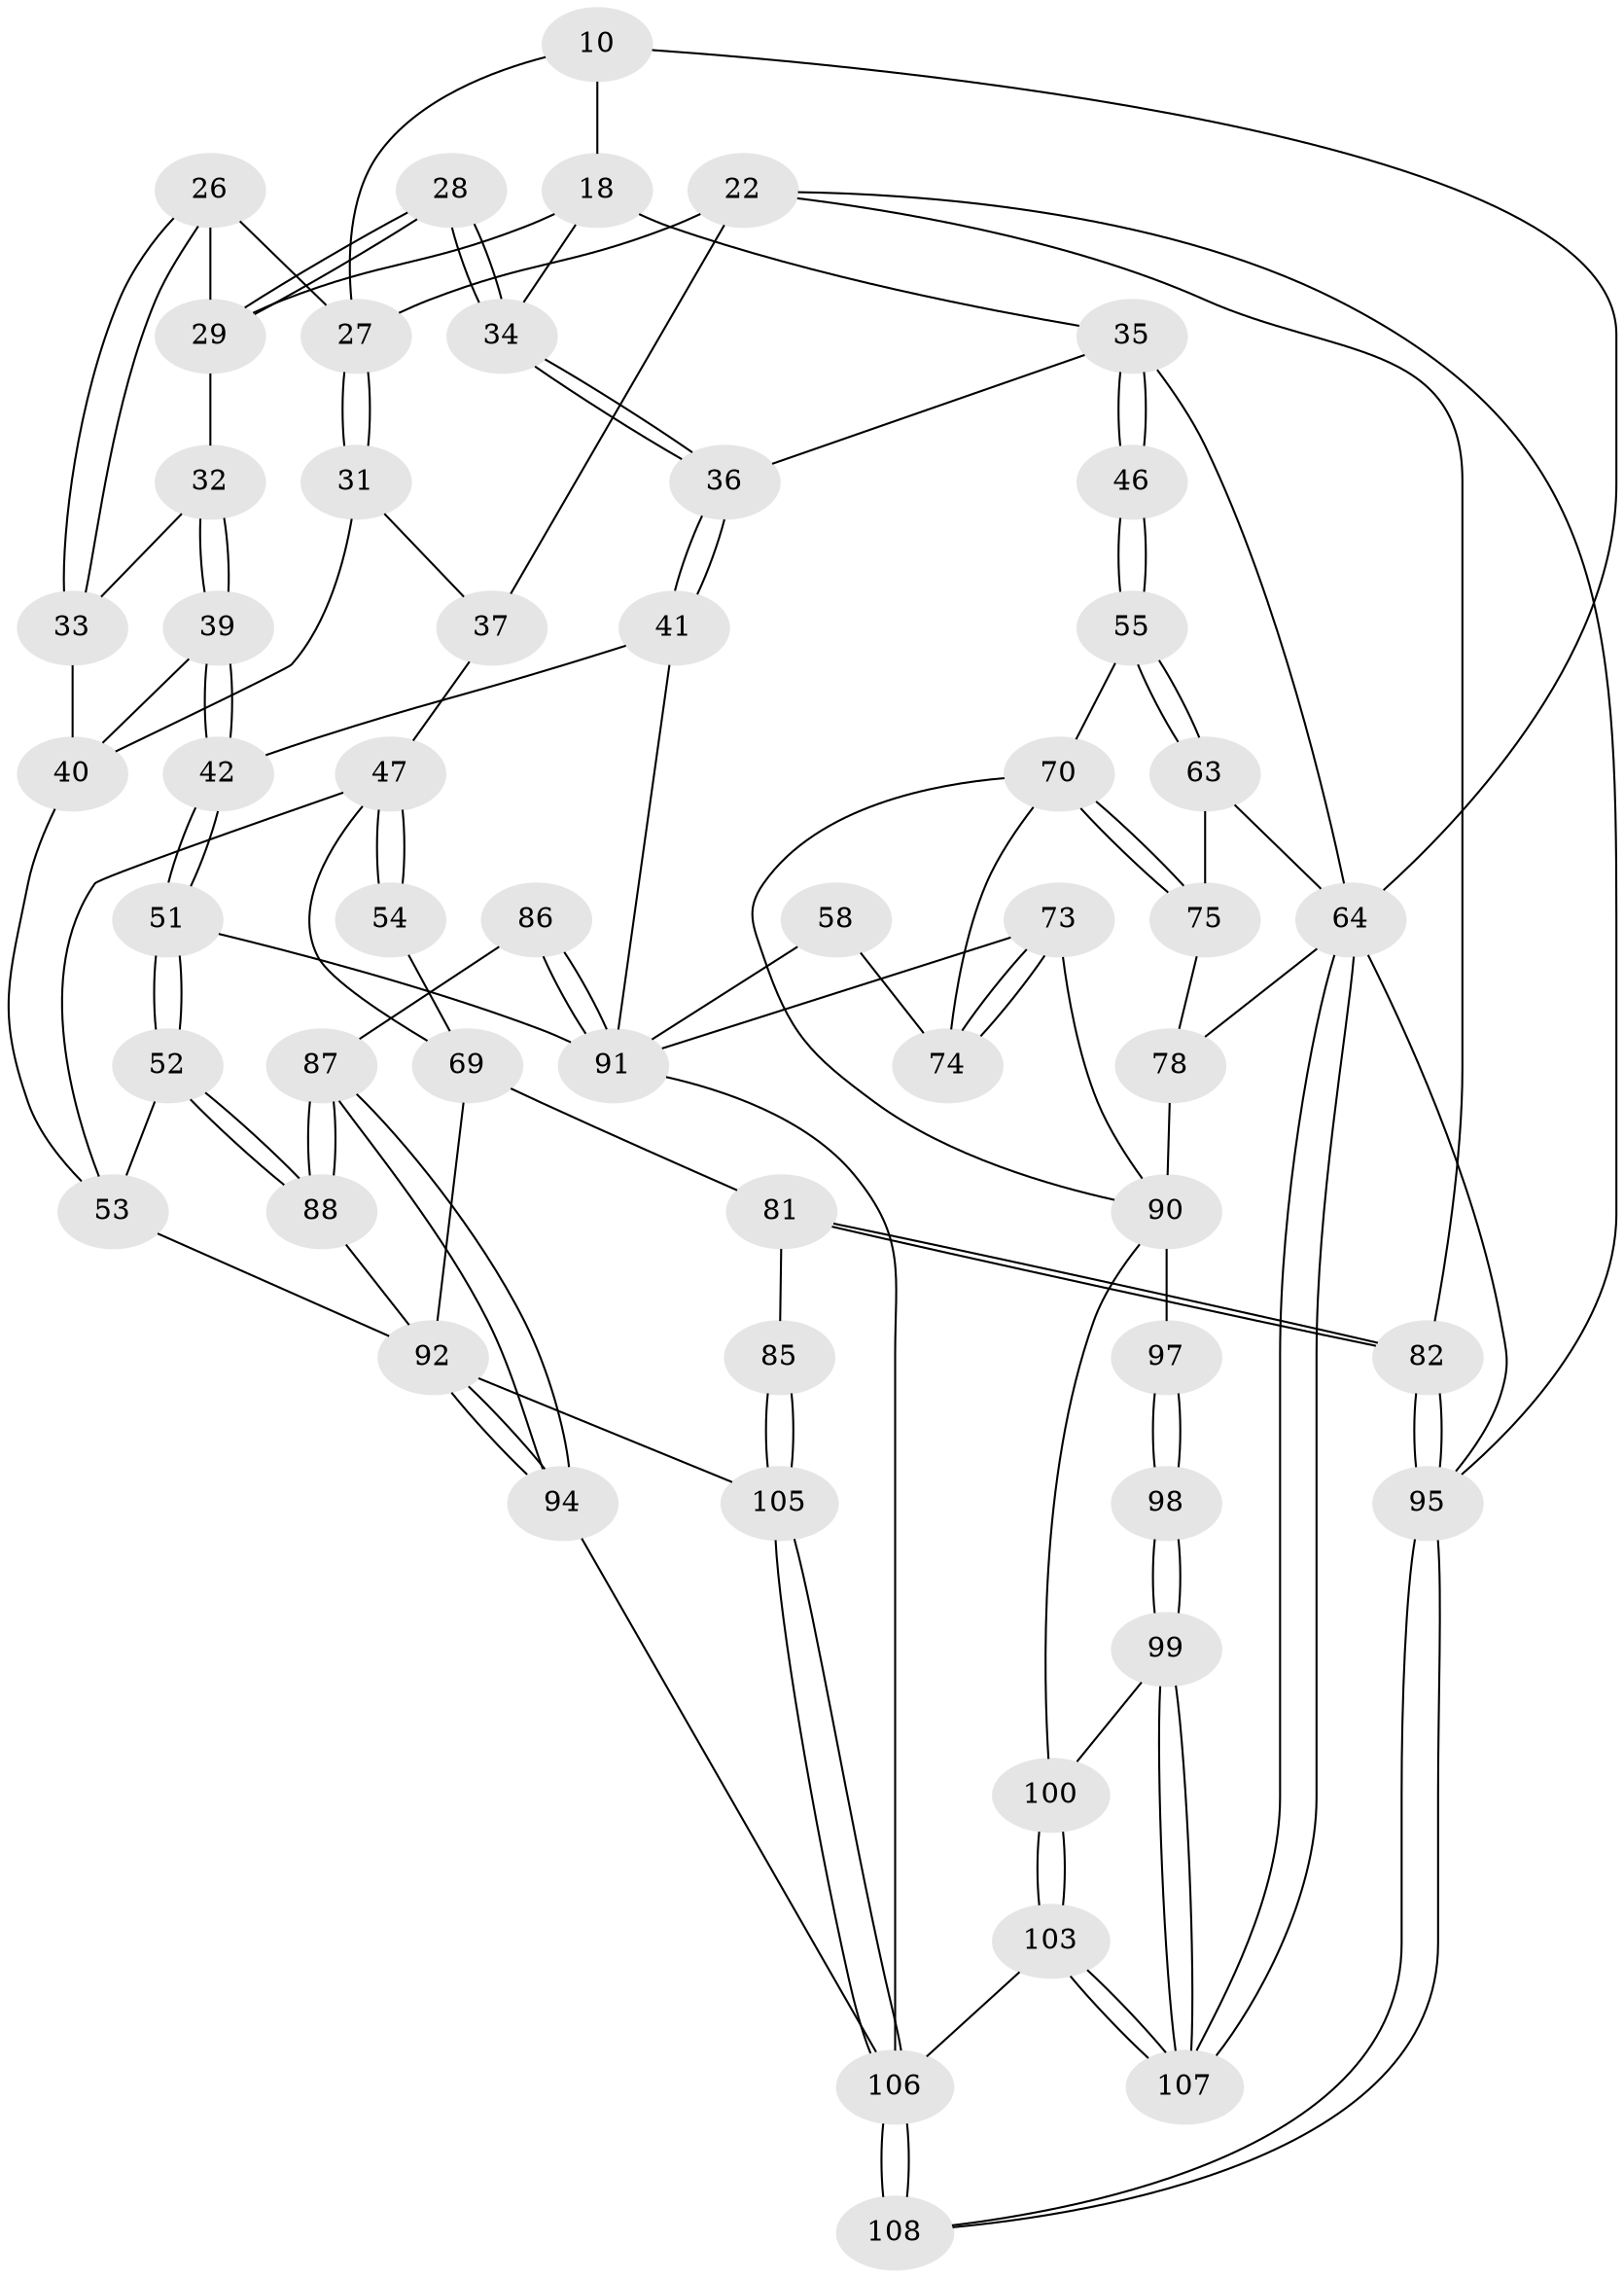 // original degree distribution, {3: 0.027777777777777776, 5: 0.5462962962962963, 4: 0.21296296296296297, 6: 0.21296296296296297}
// Generated by graph-tools (version 1.1) at 2025/00/03/09/25 05:00:39]
// undirected, 54 vertices, 121 edges
graph export_dot {
graph [start="1"]
  node [color=gray90,style=filled];
  10 [pos="+0.9452170988000331+0",super="+9+8"];
  18 [pos="+0.7481061538579556+0.13661632298707777",super="+17+4"];
  22 [pos="+0.0303209881794917+0.23967078286528298",super="+16"];
  26 [pos="+0.4508996513617489+0.2468681510926963",super="+6"];
  27 [pos="+0.4176094675271934+0.14900974245547138",super="+14+7"];
  28 [pos="+0.5572178219339221+0.26520537746616507"];
  29 [pos="+0.5561175870684713+0.2649146716909207",super="+5"];
  31 [pos="+0.35486197380447243+0.2812406903749082"];
  32 [pos="+0.5429822604819456+0.2690637567845079"];
  33 [pos="+0.45172384045823005+0.2783258034405369"];
  34 [pos="+0.6265661638075587+0.3095041993925063",super="+19+20"];
  35 [pos="+0.7197081665751814+0.38665556052732286",super="+25+24"];
  36 [pos="+0.6729213917970377+0.38513056467923934"];
  37 [pos="+0.15514152425989475+0.31461949732262",super="+30"];
  39 [pos="+0.4922946742358073+0.4042570278574297"];
  40 [pos="+0.38743971912709685+0.39033545359860655",super="+38"];
  41 [pos="+0.6648204590461414+0.3934904757979767"];
  42 [pos="+0.5653048707748137+0.43914240989235886"];
  46 [pos="+0.7828584232558432+0.3988381313250156"];
  47 [pos="+0.1363060549753041+0.42260318802830116",super="+45+44"];
  51 [pos="+0.48988846317361234+0.6019182755114731"];
  52 [pos="+0.4471733817359429+0.6039514806020986"];
  53 [pos="+0.3965866652036287+0.5701798799012743",super="+43"];
  54 [pos="+0.19902510588582187+0.5373834404013357"];
  55 [pos="+0.8201035419950883+0.454497370818702"];
  58 [pos="+0.6651006358641288+0.5683212721522277"];
  63 [pos="+0.9068255721644661+0.5090365450095556"];
  64 [pos="+1+1",super="+11+62"];
  69 [pos="+0.18129173866536663+0.6140661921841696",super="+67+48"];
  70 [pos="+0.7983278200847194+0.7030002238548324",super="+56"];
  73 [pos="+0.672019307914253+0.7338528779669705"];
  74 [pos="+0.72371973406264+0.6047092945559671",super="+57"];
  75 [pos="+0.8889206435760691+0.5866014724442471"];
  78 [pos="+0.9213900495950827+0.6292036167855074",super="+66+65"];
  81 [pos="+0.07611336381600478+0.7615369662507879",super="+77"];
  82 [pos="+0+0.657446173086538",super="+50+21"];
  85 [pos="+0.11698703387782958+0.815731181647356"];
  86 [pos="+0.5012429529540614+0.7837339193218392"];
  87 [pos="+0.4095323402862316+0.7653013187945338"];
  88 [pos="+0.42611930436935025+0.6680058627348573"];
  90 [pos="+1+0.7543379030932769",super="+80"];
  91 [pos="+0.5892530391256664+0.8339057887388321",super="+76+60+61"];
  92 [pos="+0.31661868510437813+0.8013815235911894",super="+89+83"];
  94 [pos="+0.37540113413840764+0.8112395784553524"];
  95 [pos="+0+1",super="+12"];
  97 [pos="+0.8763106334797248+0.7628328757435836",super="+96"];
  98 [pos="+0.9014173129831436+0.8607750377754987"];
  99 [pos="+0.9001136187682889+0.8644666779542367"];
  100 [pos="+0.7583857828944858+0.7878224596703856"];
  103 [pos="+0.8115583536569472+1"];
  105 [pos="+0.1376573163514028+0.9512370944394424",super="+93+84"];
  106 [pos="+0.06919589460571177+1",super="+102+101+104"];
  107 [pos="+0.8993609319805645+1"];
  108 [pos="+0.058249434412665856+1"];
  10 -- 64;
  10 -- 18 [weight=2];
  10 -- 27;
  18 -- 34 [weight=2];
  18 -- 35;
  18 -- 29;
  22 -- 37 [weight=2];
  22 -- 82;
  22 -- 27;
  22 -- 95;
  26 -- 27 [weight=2];
  26 -- 33;
  26 -- 33;
  26 -- 29;
  27 -- 31;
  27 -- 31;
  28 -- 29;
  28 -- 29;
  28 -- 34 [weight=2];
  28 -- 34;
  29 -- 32;
  31 -- 40;
  31 -- 37;
  32 -- 33;
  32 -- 39;
  32 -- 39;
  33 -- 40;
  34 -- 36;
  34 -- 36;
  35 -- 36;
  35 -- 46 [weight=2];
  35 -- 46;
  35 -- 64;
  36 -- 41;
  36 -- 41;
  37 -- 47;
  39 -- 40;
  39 -- 42;
  39 -- 42;
  40 -- 53;
  41 -- 42;
  41 -- 91;
  42 -- 51;
  42 -- 51;
  46 -- 55;
  46 -- 55;
  47 -- 54 [weight=2];
  47 -- 54;
  47 -- 53;
  47 -- 69;
  51 -- 52;
  51 -- 52;
  51 -- 91;
  52 -- 53;
  52 -- 88;
  52 -- 88;
  53 -- 92;
  54 -- 69;
  55 -- 63;
  55 -- 63;
  55 -- 70;
  58 -- 74 [weight=2];
  58 -- 91;
  63 -- 75;
  63 -- 64;
  64 -- 107;
  64 -- 107;
  64 -- 95 [weight=2];
  64 -- 78 [weight=2];
  69 -- 92;
  69 -- 81 [weight=2];
  70 -- 75;
  70 -- 75;
  70 -- 74;
  70 -- 90;
  73 -- 74;
  73 -- 74;
  73 -- 90;
  73 -- 91;
  75 -- 78;
  78 -- 90 [weight=2];
  81 -- 82 [weight=2];
  81 -- 82;
  81 -- 85;
  82 -- 95 [weight=2];
  82 -- 95;
  85 -- 105 [weight=2];
  85 -- 105;
  86 -- 87;
  86 -- 91 [weight=2];
  86 -- 91;
  87 -- 88;
  87 -- 88;
  87 -- 94;
  87 -- 94;
  88 -- 92;
  90 -- 97 [weight=2];
  90 -- 100;
  91 -- 106;
  92 -- 94;
  92 -- 94;
  92 -- 105 [weight=2];
  94 -- 106;
  95 -- 108;
  95 -- 108;
  97 -- 98 [weight=2];
  97 -- 98;
  98 -- 99;
  98 -- 99;
  99 -- 100;
  99 -- 107;
  99 -- 107;
  100 -- 103;
  100 -- 103;
  103 -- 107;
  103 -- 107;
  103 -- 106;
  105 -- 106;
  105 -- 106;
  106 -- 108 [weight=2];
  106 -- 108;
}

